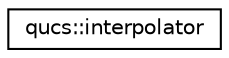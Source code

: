 digraph G
{
  edge [fontname="Helvetica",fontsize="10",labelfontname="Helvetica",labelfontsize="10"];
  node [fontname="Helvetica",fontsize="10",shape=record];
  rankdir="LR";
  Node1 [label="qucs::interpolator",height=0.2,width=0.4,color="black", fillcolor="white", style="filled",URL="$classqucs_1_1interpolator.html"];
}
